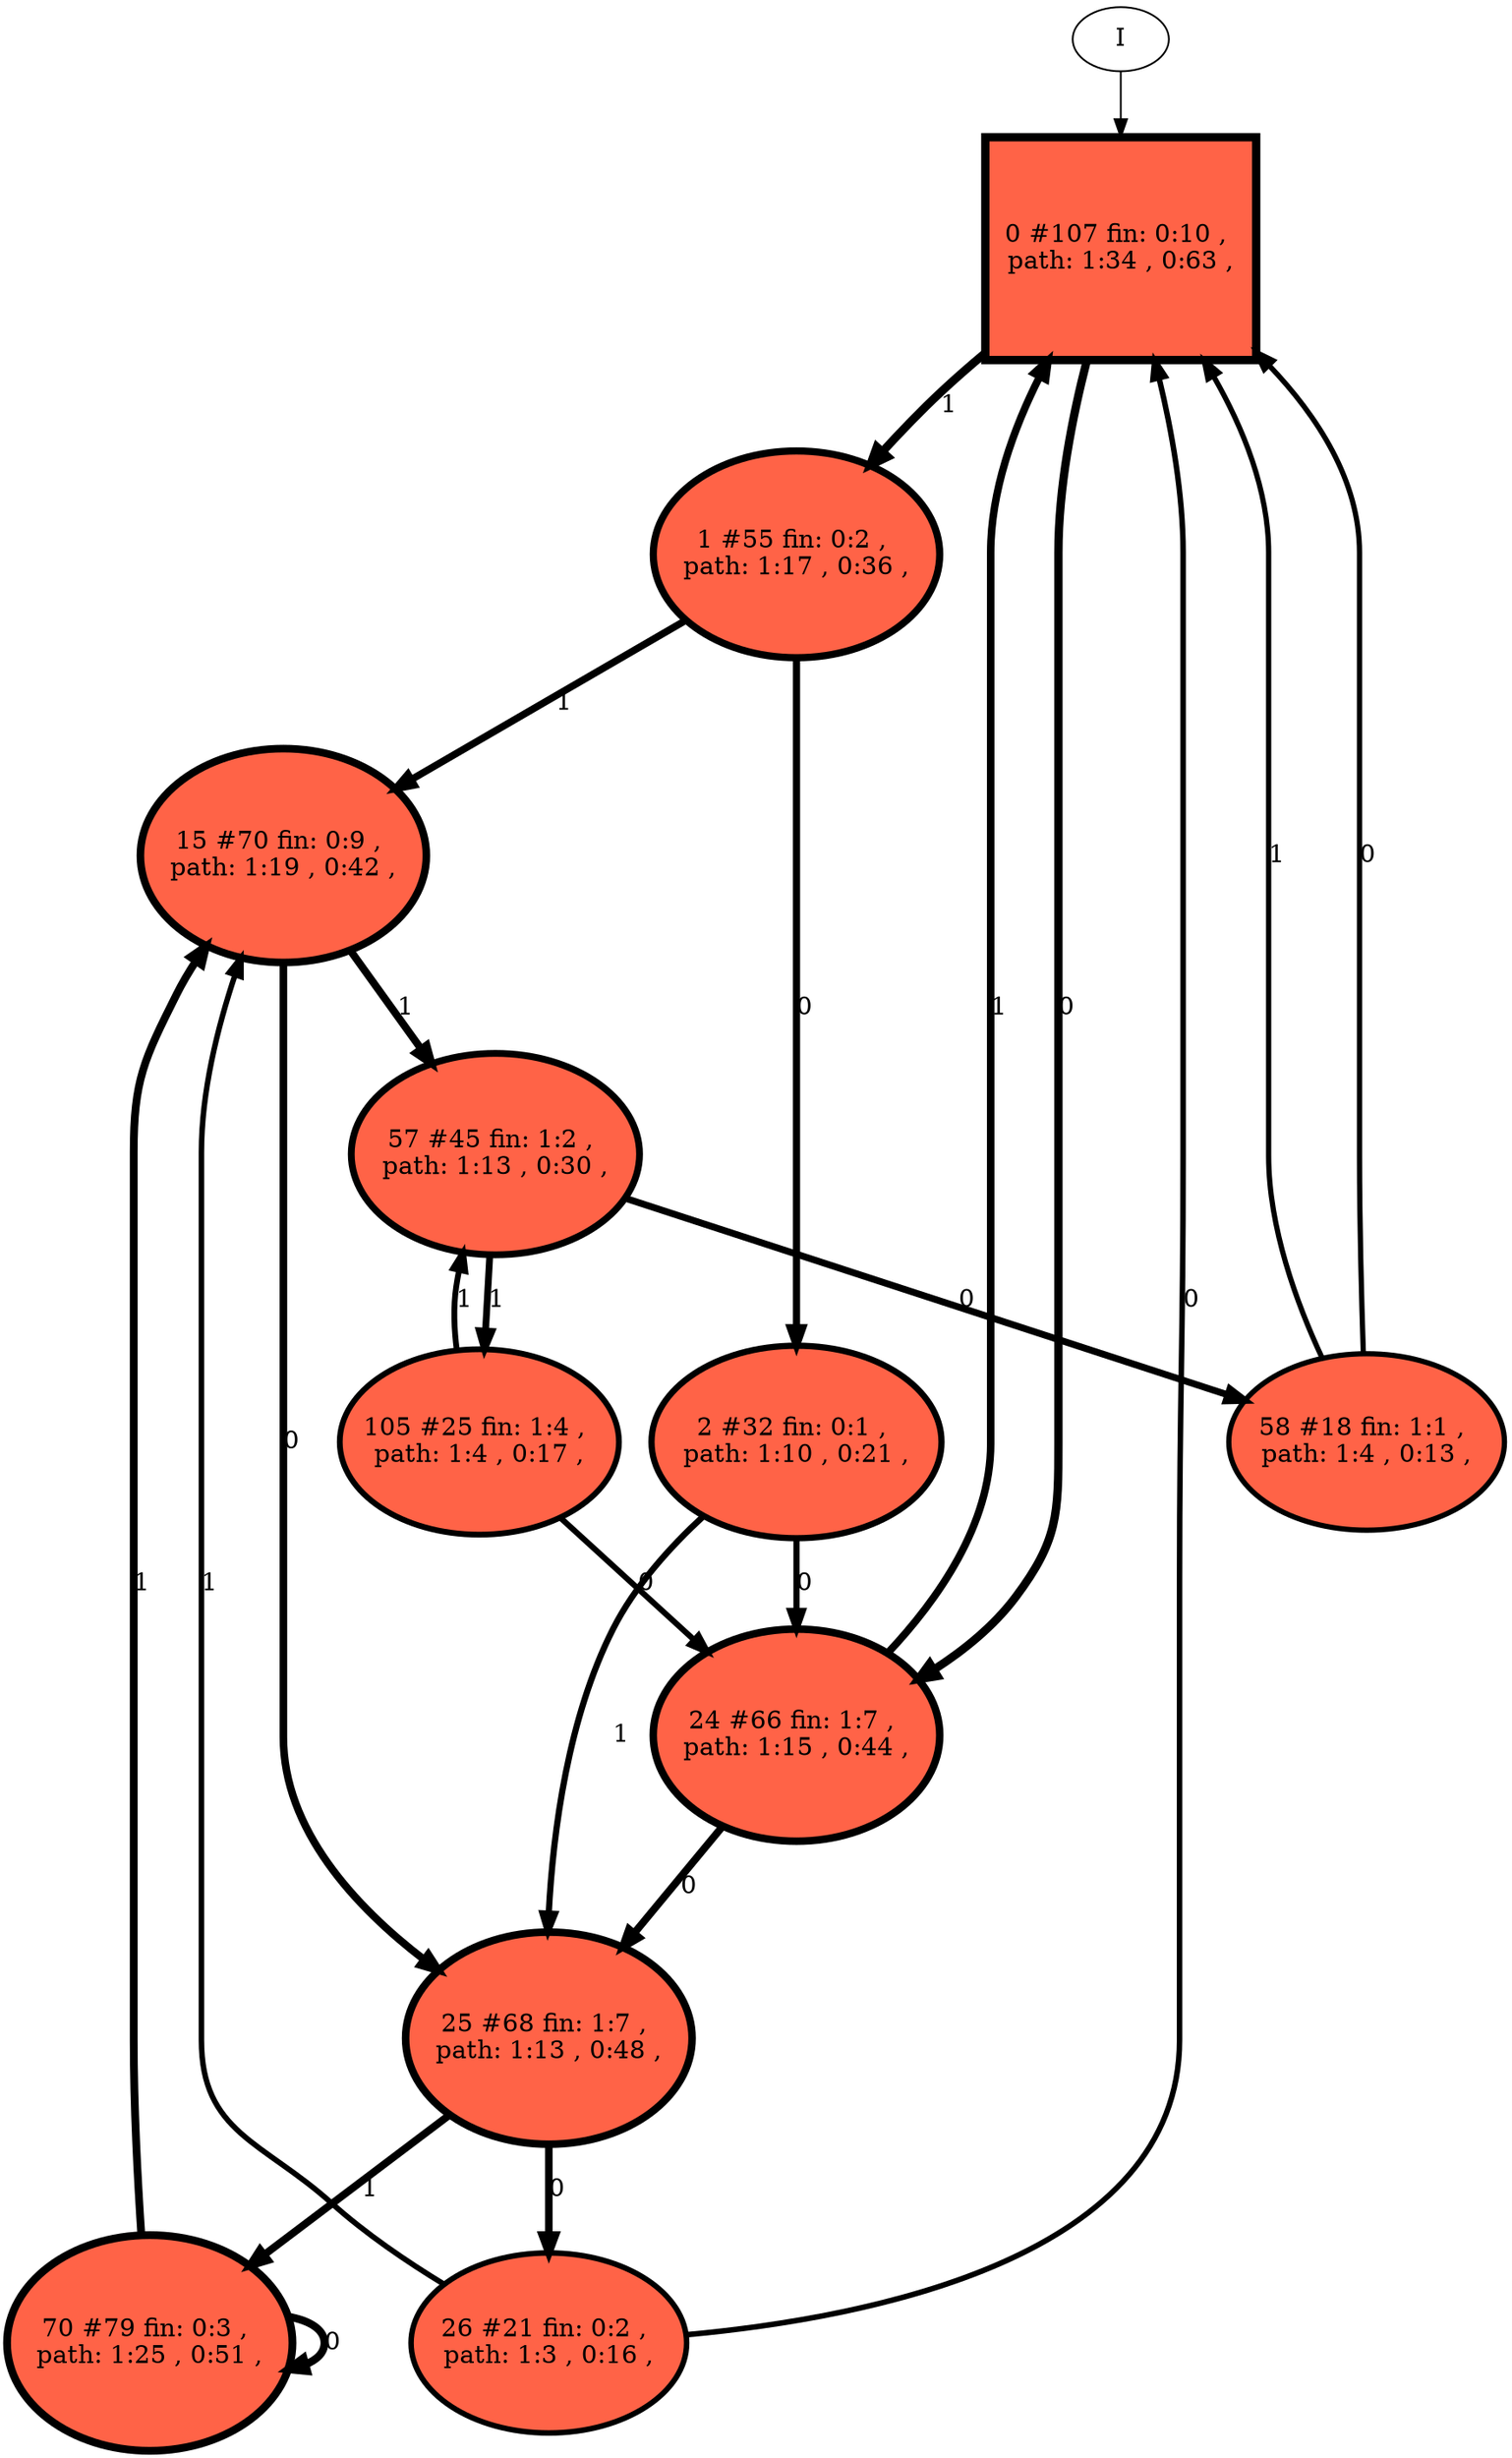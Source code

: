 // produced with flexfringe // 
digraph DFA {
	0 [label="root" shape=box];
		I -> 0;
	0 [ label="0 #107 fin: 0:10 , 
 path: 1:34 , 0:63 , " , style=filled, fillcolor="tomato", width=1.73733, height=1.73733, penwidth=4.68213];
		0 -> 1 [label="1 " , penwidth=4.68213 ];
		0 -> 24 [label="0 " , penwidth=4.68213 ];
	1 [ label="1 #55 fin: 0:2 , 
 path: 1:17 , 0:36 , " , style=filled, fillcolor="tomato", width=1.6145, height=1.6145, penwidth=4.02535];
		1 -> 15 [label="1 " , penwidth=4.02535 ];
		1 -> 2 [label="0 " , penwidth=4.02535 ];
	24 [ label="24 #66 fin: 1:7 , 
 path: 1:15 , 0:44 , " , style=filled, fillcolor="tomato", width=1.64956, height=1.64956, penwidth=4.20469];
		24 -> 0 [label="1 " , penwidth=4.20469 ];
		24 -> 25 [label="0 " , penwidth=4.20469 ];
	15 [ label="15 #70 fin: 0:9 , 
 path: 1:19 , 0:42 , " , style=filled, fillcolor="tomato", width=1.66064, height=1.66064, penwidth=4.26268];
		15 -> 57 [label="1 " , penwidth=4.26268 ];
		15 -> 25 [label="0 " , penwidth=4.26268 ];
	2 [ label="2 #32 fin: 0:1 , 
 path: 1:10 , 0:21 , " , style=filled, fillcolor="tomato", width=1.5033, height=1.5033, penwidth=3.49651];
		2 -> 25 [label="1 " , penwidth=3.49651 ];
		2 -> 24 [label="0 " , penwidth=3.49651 ];
	25 [ label="25 #68 fin: 1:7 , 
 path: 1:13 , 0:48 , " , style=filled, fillcolor="tomato", width=1.6552, height=1.6552, penwidth=4.23411];
		25 -> 70 [label="1 " , penwidth=4.23411 ];
		25 -> 26 [label="0 " , penwidth=4.23411 ];
	57 [ label="57 #45 fin: 1:2 , 
 path: 1:13 , 0:30 , " , style=filled, fillcolor="tomato", width=1.57457, height=1.57457, penwidth=3.82864];
		57 -> 105 [label="1 " , penwidth=3.82864 ];
		57 -> 58 [label="0 " , penwidth=3.82864 ];
	70 [ label="70 #79 fin: 0:3 , 
 path: 1:25 , 0:51 , " , style=filled, fillcolor="tomato", width=1.68307, height=1.68307, penwidth=4.38203];
		70 -> 15 [label="1 " , penwidth=4.38203 ];
		70 -> 70 [label="0 " , penwidth=4.38203 ];
	26 [ label="26 #21 fin: 0:2 , 
 path: 1:3 , 0:16 , " , style=filled, fillcolor="tomato", width=1.4088, height=1.4088, penwidth=3.09104];
		26 -> 15 [label="1 " , penwidth=3.09104 ];
		26 -> 0 [label="0 " , penwidth=3.09104 ];
	105 [ label="105 #25 fin: 1:4 , 
 path: 1:4 , 0:17 , " , style=filled, fillcolor="tomato", width=1.44882, height=1.44882, penwidth=3.2581];
		105 -> 57 [label="1 " , penwidth=3.2581 ];
		105 -> 24 [label="0 " , penwidth=3.2581 ];
	58 [ label="58 #18 fin: 1:1 , 
 path: 1:4 , 0:13 , " , style=filled, fillcolor="tomato", width=1.37231, height=1.37231, penwidth=2.94444];
		58 -> 0 [label="1 " , penwidth=2.94444 ];
		58 -> 0 [label="0 " , penwidth=2.94444 ];
}
